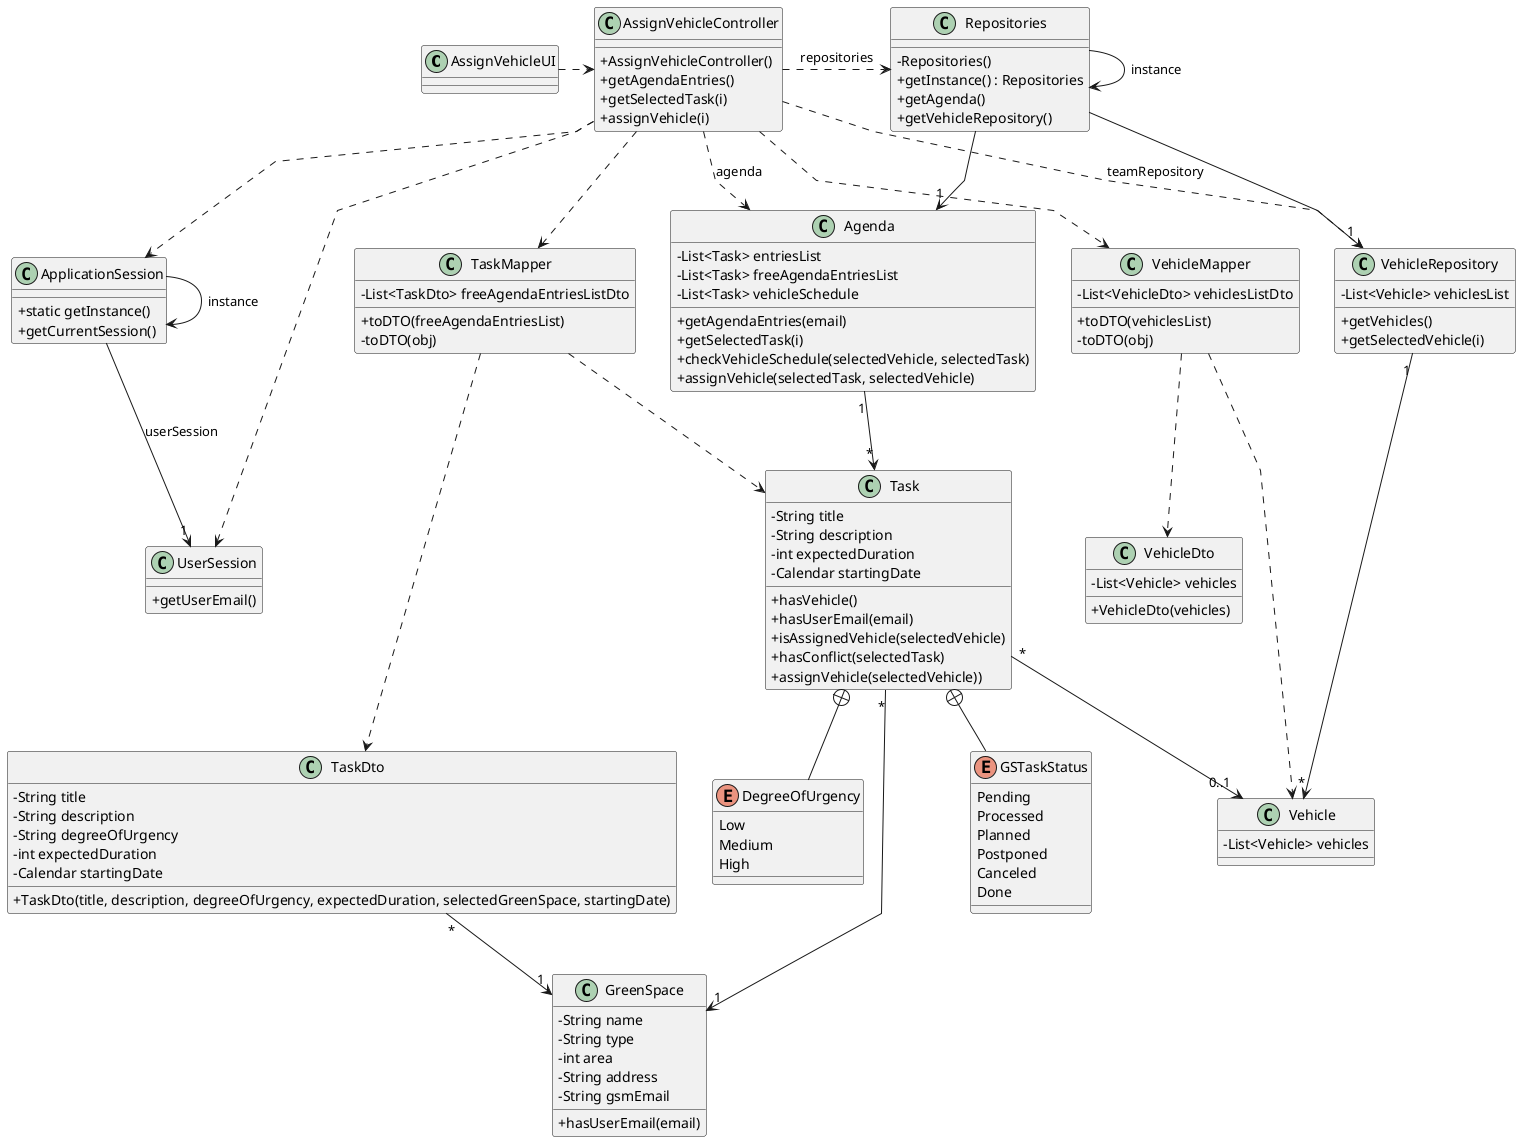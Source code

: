@startuml
'skinparam monochrome true
skinparam packageStyle rectangle
skinparam shadowing false
skinparam linetype polyline
'skinparam linetype orto

skinparam classAttributeIconSize 0

'left to right direction

class AssignVehicleUI
{

}

class AssignVehicleController
{
    + AssignVehicleController()
    + getAgendaEntries()
    + getSelectedTask(i)
    + assignVehicle(i)
}

class ApplicationSession
{
    + static getInstance()
    + getCurrentSession()
}

class Repositories
{
    - Repositories()
    + getInstance() : Repositories
    + getAgenda()
    + getVehicleRepository()
}

class UserSession
{
    + getUserEmail()
}

class Agenda
{
    - List<Task> entriesList
    - List<Task> freeAgendaEntriesList
    - List<Task> vehicleSchedule
    + getAgendaEntries(email)
    + getSelectedTask(i)
    + checkVehicleSchedule(selectedVehicle, selectedTask)
    + assignVehicle(selectedTask, selectedVehicle)
}

class TaskMapper
{
    - List<TaskDto> freeAgendaEntriesListDto
    + toDTO(freeAgendaEntriesList)
    - toDTO(obj)
}

class TaskDto
{
    - String title
    - String description
    - String degreeOfUrgency
    - int expectedDuration
    - Calendar startingDate
    + TaskDto(title, description, degreeOfUrgency, expectedDuration, selectedGreenSpace, startingDate)
}

class Task
{
    - String title
    - String description
    - int expectedDuration
    - Calendar startingDate
    + hasVehicle()
    + hasUserEmail(email)
    + isAssignedVehicle(selectedVehicle)
    + hasConflict(selectedTask)
    + assignVehicle(selectedVehicle))
}

enum DegreeOfUrgency
{
    Low
    Medium
    High
}

enum GSTaskStatus
{
    Pending
    Processed
    Planned
    Postponed
    Canceled
    Done
}

class VehicleRepository
{
    - List<Vehicle> vehiclesList
    + getVehicles()
    + getSelectedVehicle(i)
}

class VehicleMapper
{
    - List<VehicleDto> vehiclesListDto
    + toDTO(vehiclesList)
    - toDTO(obj)
}

class VehicleDto
{
    - List<Vehicle> vehicles
    + VehicleDto(vehicles)
}

class Vehicle
{
    - List<Vehicle> vehicles
}

class GreenSpace
{
    - String name
    - String type
    - int area
    - String address
    - String gsmEmail
    + hasUserEmail(email)
}





Task +-- DegreeOfUrgency
Task +-- GSTaskStatus

Repositories -> Repositories : instance
ApplicationSession -> ApplicationSession : instance

AssignVehicleUI .> AssignVehicleController

AssignVehicleController .> Repositories : repositories

Repositories --> "1" VehicleRepository
Repositories --> "1" Agenda

AssignVehicleController ..> ApplicationSession
AssignVehicleController ..> UserSession
ApplicationSession --> "1" UserSession : userSession
AssignVehicleController ..> Agenda : agenda
AssignVehicleController ..> VehicleRepository : teamRepository
AssignVehicleController ..> TaskMapper
AssignVehicleController ..> VehicleMapper

Agenda "1" --> "*" Task
VehicleRepository "1" ---> "*" Vehicle

TaskMapper ...> TaskDto
TaskMapper ..> Task

Task "*" --> "1" GreenSpace
TaskDto "*" --> "1" GreenSpace

VehicleMapper ..> VehicleDto
VehicleMapper ..> Vehicle

Task "*" --> "0..1" Vehicle





@enduml